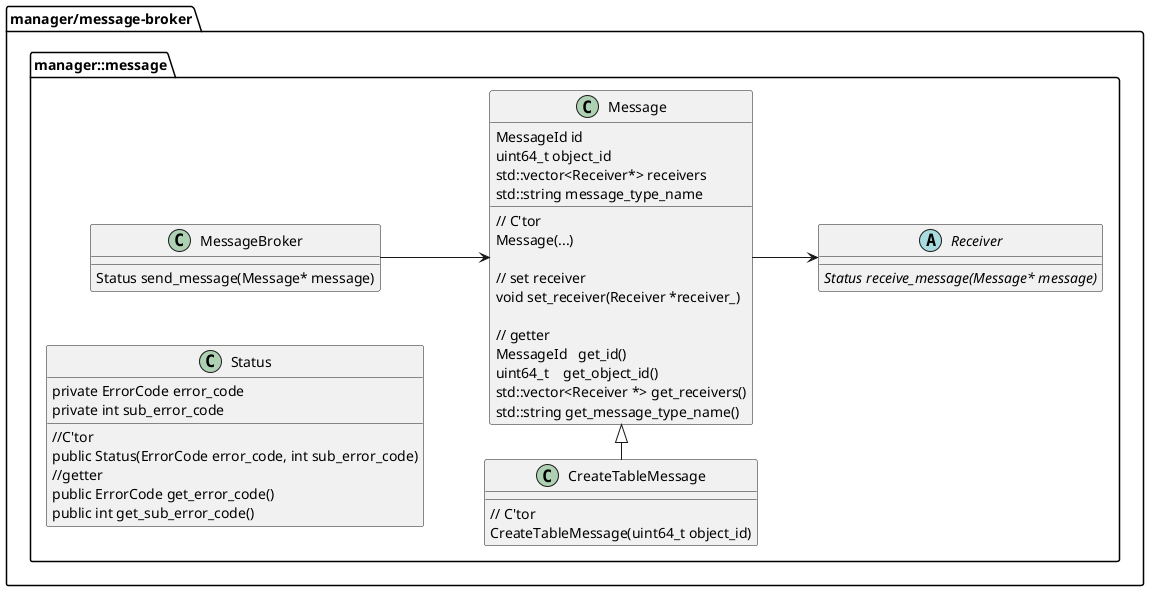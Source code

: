 ' =========================================================
'
' =========================================================
@startuml Message
left to right direction

package "manager/message-broker" {
  namespace manager::message{
    abstract class Receiver {
      {abstract} Status receive_message(Message* message)
    }

    class Message{
    	{field}MessageId id　　　　　　
    	{field}uint64_t object_id　　
    	{field}std::vector<Receiver*> receivers
    	{field}std::string message_type_name
      {method}// C'tor
    	{method}Message(...)
      {method}
      {method}// set receiver
    	{method}void set_receiver(Receiver *receiver_)
      {method}
      {method}// getter
    	{method}MessageId   get_id()
    	{method}uint64_t    get_object_id()
      {method}std::vector<Receiver *> get_receivers()
    	{method}std::string get_message_type_name()
    }

    class CreateTableMessage {
      {method}// C'tor
    	{method}CreateTableMessage(uint64_t object_id)
    }

    class MessageBroker {
      {method}Status send_message(Message* message)
    }

    class Status
    {
        {method}//C'tor
        {method}public Status(ErrorCode error_code, int sub_error_code)
        {method}//getter
        {method}public ErrorCode get_error_code()
        {method}public int get_sub_error_code()
        {field}private ErrorCode error_code
        {field}private int sub_error_code
    }

    MessageBroker --> Message
    Message --> Receiver
    CreateTableMessage -|> Message
  }
}

@enduml
